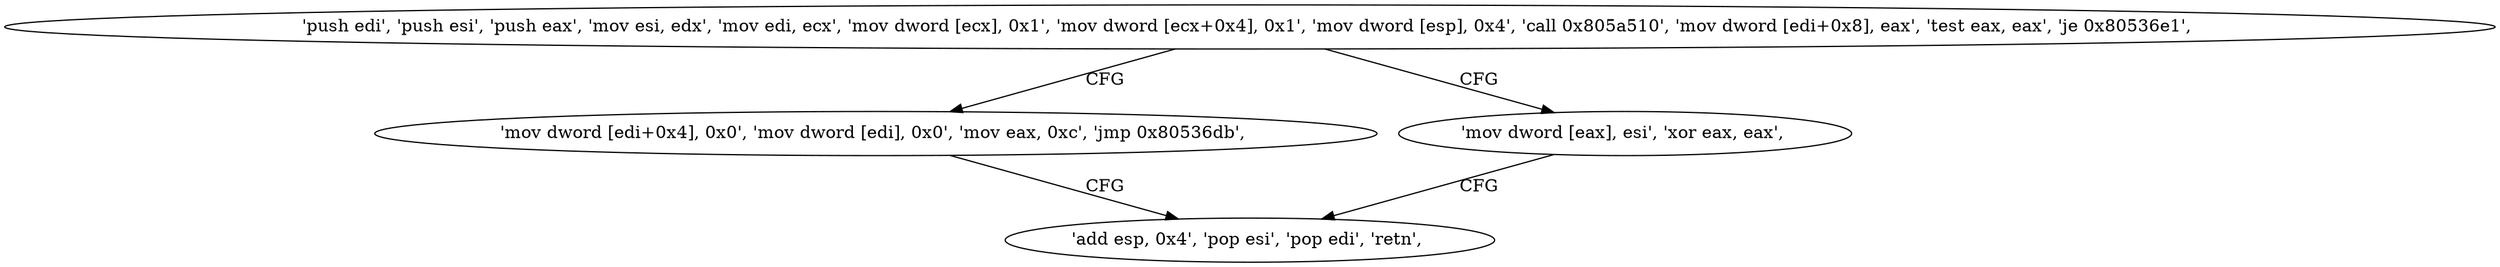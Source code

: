 digraph "func" {
"134559408" [label = "'push edi', 'push esi', 'push eax', 'mov esi, edx', 'mov edi, ecx', 'mov dword [ecx], 0x1', 'mov dword [ecx+0x4], 0x1', 'mov dword [esp], 0x4', 'call 0x805a510', 'mov dword [edi+0x8], eax', 'test eax, eax', 'je 0x80536e1', " ]
"134559457" [label = "'mov dword [edi+0x4], 0x0', 'mov dword [edi], 0x0', 'mov eax, 0xc', 'jmp 0x80536db', " ]
"134559447" [label = "'mov dword [eax], esi', 'xor eax, eax', " ]
"134559451" [label = "'add esp, 0x4', 'pop esi', 'pop edi', 'retn', " ]
"134559408" -> "134559457" [ label = "CFG" ]
"134559408" -> "134559447" [ label = "CFG" ]
"134559457" -> "134559451" [ label = "CFG" ]
"134559447" -> "134559451" [ label = "CFG" ]
}

